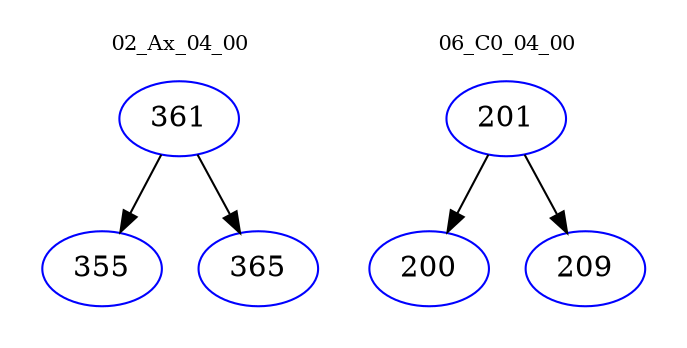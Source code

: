 digraph{
subgraph cluster_0 {
color = white
label = "02_Ax_04_00";
fontsize=10;
T0_361 [label="361", color="blue"]
T0_361 -> T0_355 [color="black"]
T0_355 [label="355", color="blue"]
T0_361 -> T0_365 [color="black"]
T0_365 [label="365", color="blue"]
}
subgraph cluster_1 {
color = white
label = "06_C0_04_00";
fontsize=10;
T1_201 [label="201", color="blue"]
T1_201 -> T1_200 [color="black"]
T1_200 [label="200", color="blue"]
T1_201 -> T1_209 [color="black"]
T1_209 [label="209", color="blue"]
}
}
